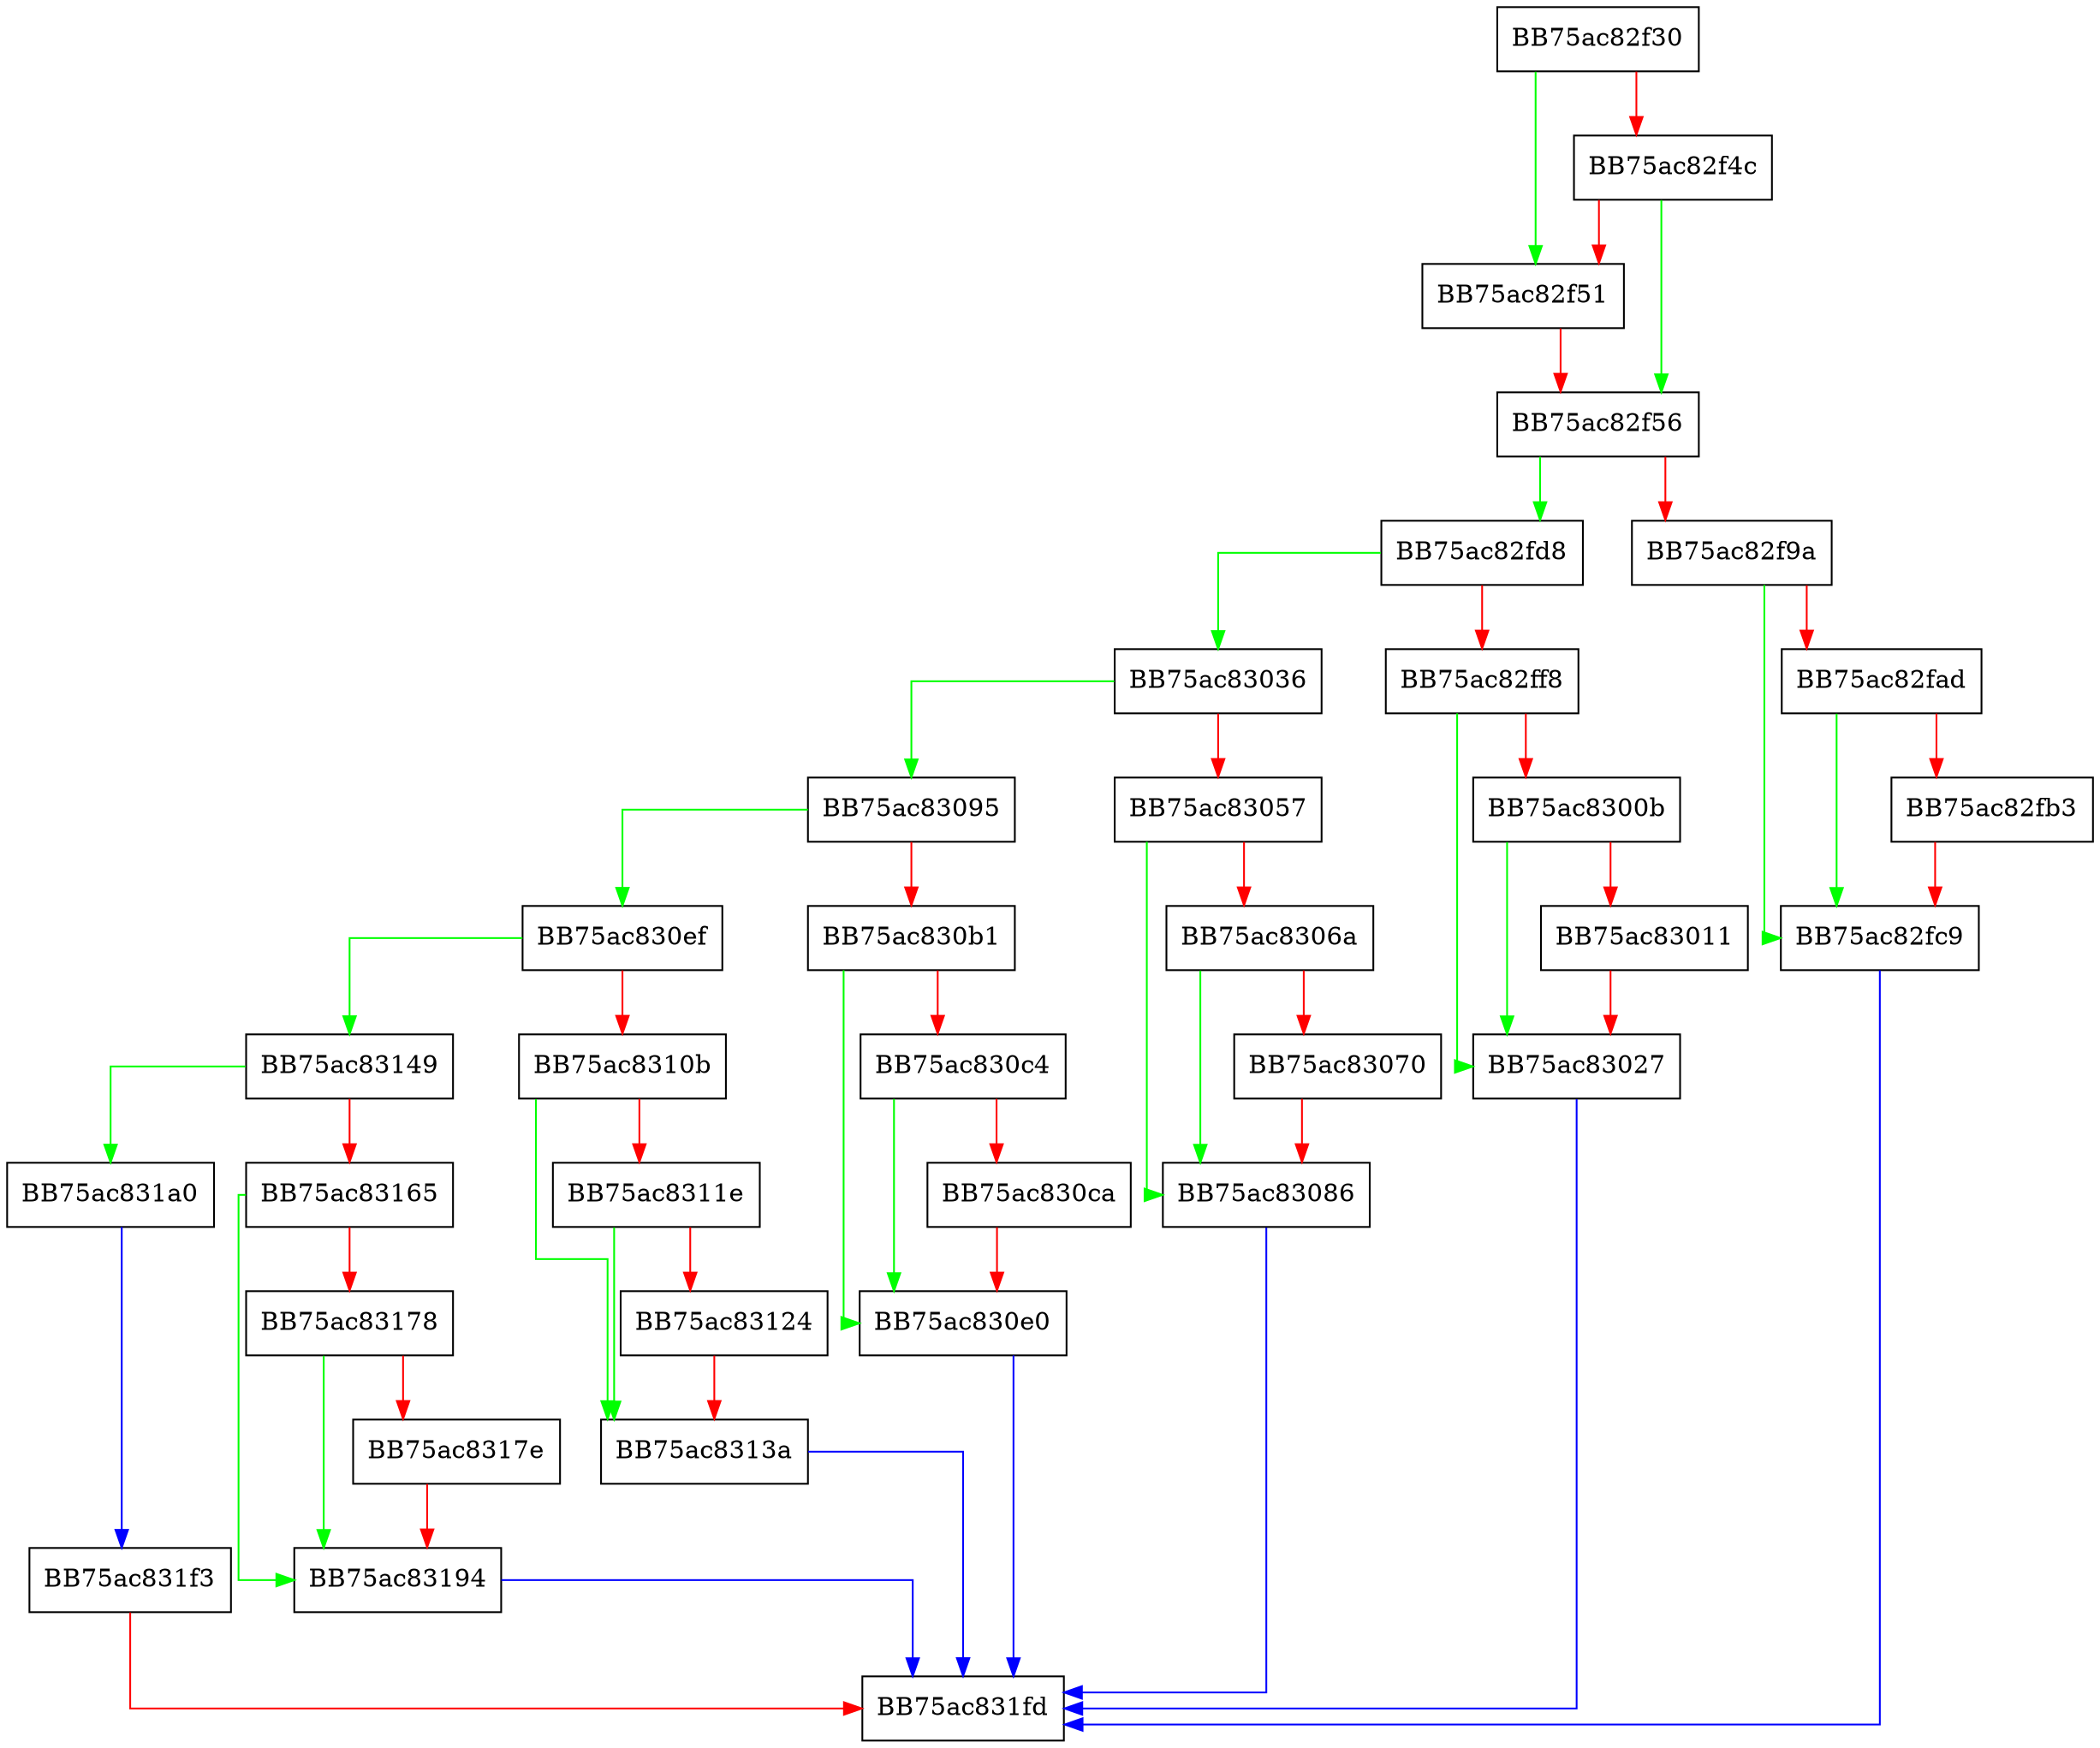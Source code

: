 digraph FixSettings {
  node [shape="box"];
  graph [splines=ortho];
  BB75ac82f30 -> BB75ac82f51 [color="green"];
  BB75ac82f30 -> BB75ac82f4c [color="red"];
  BB75ac82f4c -> BB75ac82f56 [color="green"];
  BB75ac82f4c -> BB75ac82f51 [color="red"];
  BB75ac82f51 -> BB75ac82f56 [color="red"];
  BB75ac82f56 -> BB75ac82fd8 [color="green"];
  BB75ac82f56 -> BB75ac82f9a [color="red"];
  BB75ac82f9a -> BB75ac82fc9 [color="green"];
  BB75ac82f9a -> BB75ac82fad [color="red"];
  BB75ac82fad -> BB75ac82fc9 [color="green"];
  BB75ac82fad -> BB75ac82fb3 [color="red"];
  BB75ac82fb3 -> BB75ac82fc9 [color="red"];
  BB75ac82fc9 -> BB75ac831fd [color="blue"];
  BB75ac82fd8 -> BB75ac83036 [color="green"];
  BB75ac82fd8 -> BB75ac82ff8 [color="red"];
  BB75ac82ff8 -> BB75ac83027 [color="green"];
  BB75ac82ff8 -> BB75ac8300b [color="red"];
  BB75ac8300b -> BB75ac83027 [color="green"];
  BB75ac8300b -> BB75ac83011 [color="red"];
  BB75ac83011 -> BB75ac83027 [color="red"];
  BB75ac83027 -> BB75ac831fd [color="blue"];
  BB75ac83036 -> BB75ac83095 [color="green"];
  BB75ac83036 -> BB75ac83057 [color="red"];
  BB75ac83057 -> BB75ac83086 [color="green"];
  BB75ac83057 -> BB75ac8306a [color="red"];
  BB75ac8306a -> BB75ac83086 [color="green"];
  BB75ac8306a -> BB75ac83070 [color="red"];
  BB75ac83070 -> BB75ac83086 [color="red"];
  BB75ac83086 -> BB75ac831fd [color="blue"];
  BB75ac83095 -> BB75ac830ef [color="green"];
  BB75ac83095 -> BB75ac830b1 [color="red"];
  BB75ac830b1 -> BB75ac830e0 [color="green"];
  BB75ac830b1 -> BB75ac830c4 [color="red"];
  BB75ac830c4 -> BB75ac830e0 [color="green"];
  BB75ac830c4 -> BB75ac830ca [color="red"];
  BB75ac830ca -> BB75ac830e0 [color="red"];
  BB75ac830e0 -> BB75ac831fd [color="blue"];
  BB75ac830ef -> BB75ac83149 [color="green"];
  BB75ac830ef -> BB75ac8310b [color="red"];
  BB75ac8310b -> BB75ac8313a [color="green"];
  BB75ac8310b -> BB75ac8311e [color="red"];
  BB75ac8311e -> BB75ac8313a [color="green"];
  BB75ac8311e -> BB75ac83124 [color="red"];
  BB75ac83124 -> BB75ac8313a [color="red"];
  BB75ac8313a -> BB75ac831fd [color="blue"];
  BB75ac83149 -> BB75ac831a0 [color="green"];
  BB75ac83149 -> BB75ac83165 [color="red"];
  BB75ac83165 -> BB75ac83194 [color="green"];
  BB75ac83165 -> BB75ac83178 [color="red"];
  BB75ac83178 -> BB75ac83194 [color="green"];
  BB75ac83178 -> BB75ac8317e [color="red"];
  BB75ac8317e -> BB75ac83194 [color="red"];
  BB75ac83194 -> BB75ac831fd [color="blue"];
  BB75ac831a0 -> BB75ac831f3 [color="blue"];
  BB75ac831f3 -> BB75ac831fd [color="red"];
}